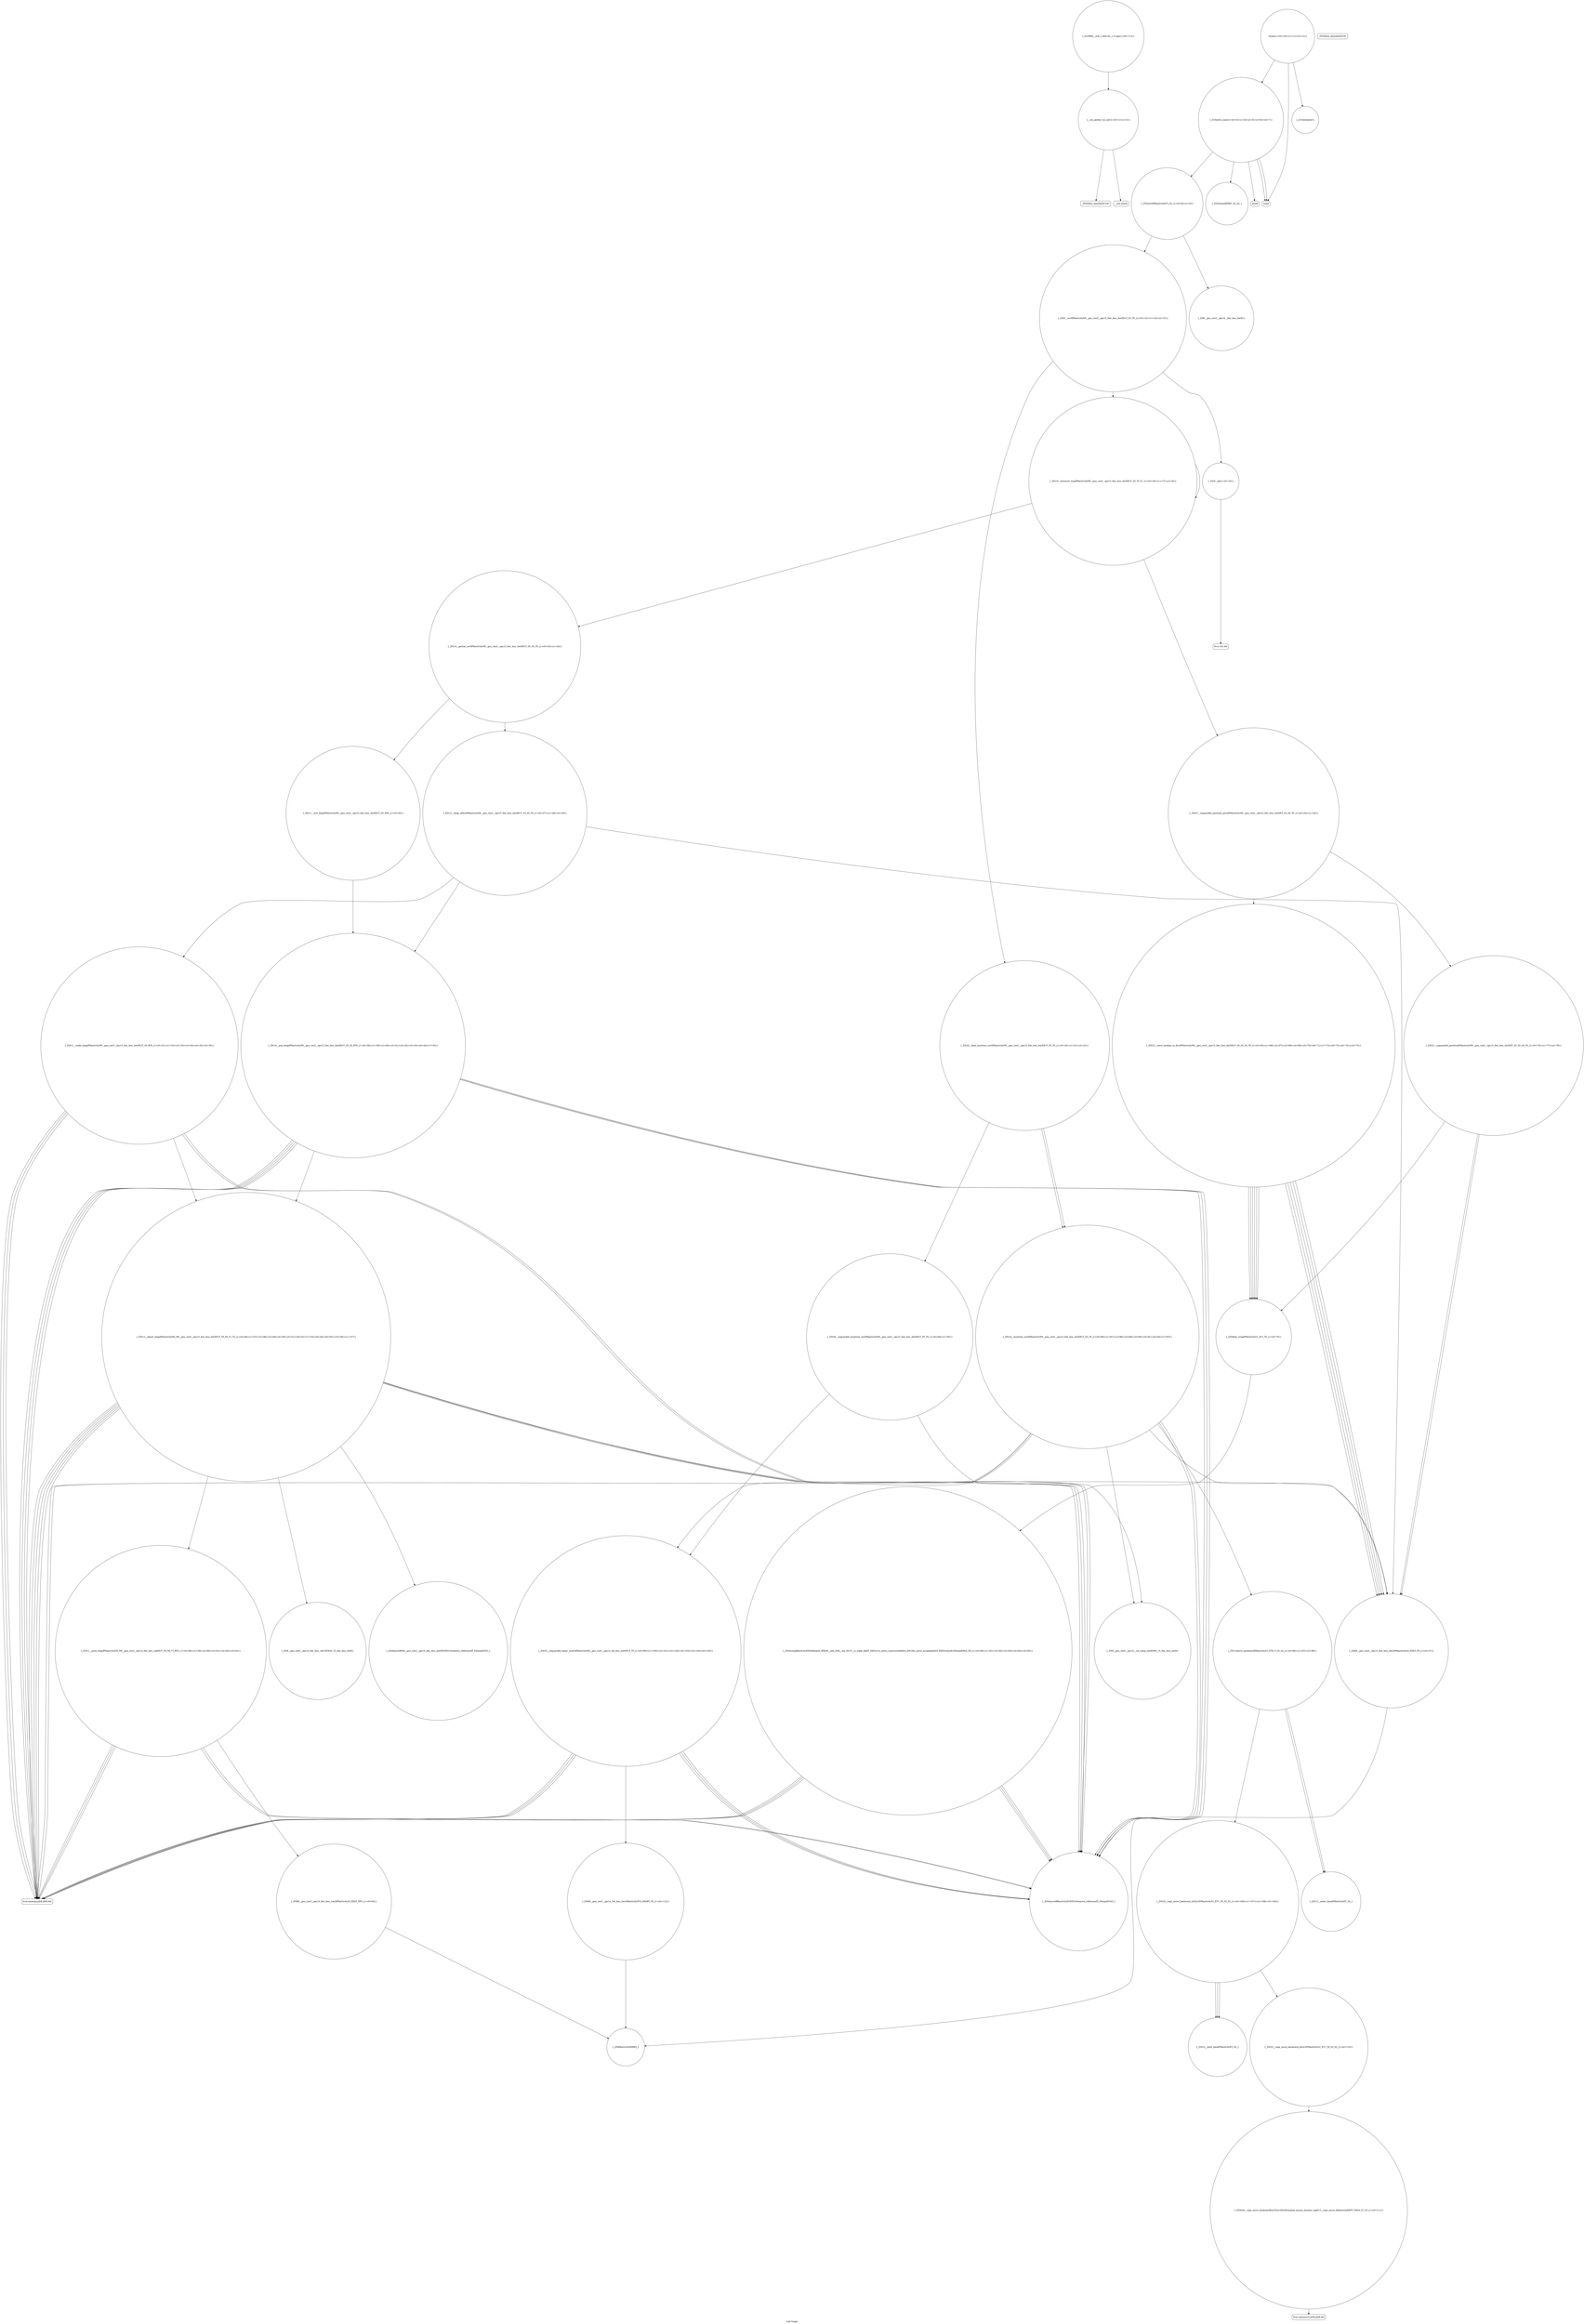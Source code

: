 digraph "Call Graph" {
	label="Call Graph";

	Node0x55b1a511d9d0 [shape=record,shape=circle,label="{__cxx_global_var_init|{<s0>1|<s1>2}}"];
	Node0x55b1a511d9d0:s0 -> Node0x55b1a511da50[color=black];
	Node0x55b1a511d9d0:s1 -> Node0x55b1a52d32e0[color=black];
	Node0x55b1a52d47e0 [shape=record,shape=circle,label="{_ZNSt20__copy_move_backwardILb1ELb1ESt26random_access_iterator_tagE13__copy_move_bI8activityEEPT_PKS4_S7_S5_|{<s0>111}}"];
	Node0x55b1a52d47e0:s0 -> Node0x55b1a52d4860[color=black];
	Node0x55b1a52d34e0 [shape=record,shape=circle,label="{_ZSt4sortIP8activityEvT_S2_|{<s0>8|<s1>9}}"];
	Node0x55b1a52d34e0:s0 -> Node0x55b1a52d3760[color=black];
	Node0x55b1a52d34e0:s1 -> Node0x55b1a52d36e0[color=black];
	Node0x55b1a52d3860 [shape=record,shape=circle,label="{_ZSt4__lgl|{<s0>19}}"];
	Node0x55b1a52d3860:s0 -> Node0x55b1a52d42e0[color=black];
	Node0x55b1a52d3be0 [shape=record,shape=circle,label="{_ZNK9__gnu_cxx5__ops15_Iter_less_iterclIP8activityS4_EEbT_T0_|{<s0>37}}"];
	Node0x55b1a52d3be0:s0 -> Node0x55b1a52d4060[color=black];
	Node0x55b1a52d3f60 [shape=record,shape=circle,label="{_ZSt11__push_heapIP8activitylS0_N9__gnu_cxx5__ops14_Iter_less_valEEvT_T0_S6_T1_RT2_|{<s0>58|<s1>59|<s2>60|<s3>61|<s4>62|<s5>63}}"];
	Node0x55b1a52d3f60:s0 -> Node0x55b1a52d3d60[color=black];
	Node0x55b1a52d3f60:s1 -> Node0x55b1a52d3fe0[color=black];
	Node0x55b1a52d3f60:s2 -> Node0x55b1a52d3ce0[color=black];
	Node0x55b1a52d3f60:s3 -> Node0x55b1a52d3d60[color=black];
	Node0x55b1a52d3f60:s4 -> Node0x55b1a52d3ce0[color=black];
	Node0x55b1a52d3f60:s5 -> Node0x55b1a52d3d60[color=black];
	Node0x55b1a52d42e0 [shape=record,shape=Mrecord,label="{llvm.ctlz.i64}"];
	Node0x55b1a52d4660 [shape=record,shape=circle,label="{_ZSt12__miter_baseIP8activityET_S2_}"];
	Node0x55b1a52d3360 [shape=record,shape=circle,label="{_Z10initializev}"];
	Node0x55b1a52d36e0 [shape=record,shape=circle,label="{_ZSt6__sortIP8activityN9__gnu_cxx5__ops15_Iter_less_iterEEvT_S5_T0_|{<s0>13|<s1>14|<s2>15}}"];
	Node0x55b1a52d36e0:s0 -> Node0x55b1a52d3860[color=black];
	Node0x55b1a52d36e0:s1 -> Node0x55b1a52d37e0[color=black];
	Node0x55b1a52d36e0:s2 -> Node0x55b1a52d38e0[color=black];
	Node0x55b1a52d3a60 [shape=record,shape=circle,label="{_ZSt13__heap_selectIP8activityN9__gnu_cxx5__ops15_Iter_less_iterEEvT_S5_S5_T0_|{<s0>27|<s1>28|<s2>29}}"];
	Node0x55b1a52d3a60:s0 -> Node0x55b1a52d3b60[color=black];
	Node0x55b1a52d3a60:s1 -> Node0x55b1a52d3be0[color=black];
	Node0x55b1a52d3a60:s2 -> Node0x55b1a52d3c60[color=black];
	Node0x55b1a52d3de0 [shape=record,shape=circle,label="{_ZSt13__adjust_heapIP8activitylS0_N9__gnu_cxx5__ops15_Iter_less_iterEEvT_T0_S6_T1_T2_|{<s0>46|<s1>47|<s2>48|<s3>49|<s4>50|<s5>51|<s6>52|<s7>53|<s8>54|<s9>55|<s10>56|<s11>57}}"];
	Node0x55b1a52d3de0:s0 -> Node0x55b1a52d3d60[color=black];
	Node0x55b1a52d3de0:s1 -> Node0x55b1a52d3be0[color=black];
	Node0x55b1a52d3de0:s2 -> Node0x55b1a52d3ce0[color=black];
	Node0x55b1a52d3de0:s3 -> Node0x55b1a52d3d60[color=black];
	Node0x55b1a52d3de0:s4 -> Node0x55b1a52d3ce0[color=black];
	Node0x55b1a52d3de0:s5 -> Node0x55b1a52d3d60[color=black];
	Node0x55b1a52d3de0:s6 -> Node0x55b1a52d3e60[color=black];
	Node0x55b1a52d3de0:s7 -> Node0x55b1a52d3ee0[color=black];
	Node0x55b1a52d3de0:s8 -> Node0x55b1a52d3ce0[color=black];
	Node0x55b1a52d3de0:s9 -> Node0x55b1a52d3d60[color=black];
	Node0x55b1a52d3de0:s10 -> Node0x55b1a52d3d60[color=black];
	Node0x55b1a52d3de0:s11 -> Node0x55b1a52d3f60[color=black];
	Node0x55b1a52d4160 [shape=record,shape=circle,label="{_ZSt21__unguarded_partitionIP8activityN9__gnu_cxx5__ops15_Iter_less_iterEET_S5_S5_S5_T0_|{<s0>76|<s1>77|<s2>78}}"];
	Node0x55b1a52d4160:s0 -> Node0x55b1a52d3be0[color=black];
	Node0x55b1a52d4160:s1 -> Node0x55b1a52d3be0[color=black];
	Node0x55b1a52d4160:s2 -> Node0x55b1a52d41e0[color=black];
	Node0x55b1a52d44e0 [shape=record,shape=circle,label="{_ZSt25__unguarded_linear_insertIP8activityN9__gnu_cxx5__ops14_Val_less_iterEEvT_T0_|{<s0>99|<s1>100|<s2>101|<s3>102|<s4>103|<s5>104|<s6>105}}"];
	Node0x55b1a52d44e0:s0 -> Node0x55b1a52d3ce0[color=black];
	Node0x55b1a52d44e0:s1 -> Node0x55b1a52d3d60[color=black];
	Node0x55b1a52d44e0:s2 -> Node0x55b1a52d48e0[color=black];
	Node0x55b1a52d44e0:s3 -> Node0x55b1a52d3ce0[color=black];
	Node0x55b1a52d44e0:s4 -> Node0x55b1a52d3d60[color=black];
	Node0x55b1a52d44e0:s5 -> Node0x55b1a52d3ce0[color=black];
	Node0x55b1a52d44e0:s6 -> Node0x55b1a52d3d60[color=black];
	Node0x55b1a511da50 [shape=record,shape=Mrecord,label="{_ZNSt8ios_base4InitC1Ev}"];
	Node0x55b1a52d4860 [shape=record,shape=Mrecord,label="{llvm.memmove.p0i8.p0i8.i64}"];
	Node0x55b1a52d3560 [shape=record,shape=circle,label="{_ZSt3maxIdERKT_S2_S2_}"];
	Node0x55b1a52d38e0 [shape=record,shape=circle,label="{_ZSt22__final_insertion_sortIP8activityN9__gnu_cxx5__ops15_Iter_less_iterEEvT_S5_T0_|{<s0>20|<s1>21|<s2>22}}"];
	Node0x55b1a52d38e0:s0 -> Node0x55b1a52d4360[color=black];
	Node0x55b1a52d38e0:s1 -> Node0x55b1a52d43e0[color=black];
	Node0x55b1a52d38e0:s2 -> Node0x55b1a52d4360[color=black];
	Node0x55b1a52d3c60 [shape=record,shape=circle,label="{_ZSt10__pop_heapIP8activityN9__gnu_cxx5__ops15_Iter_less_iterEEvT_S5_S5_RT0_|{<s0>38|<s1>39|<s2>40|<s3>41|<s4>42|<s5>43|<s6>44|<s7>45}}"];
	Node0x55b1a52d3c60:s0 -> Node0x55b1a52d3ce0[color=black];
	Node0x55b1a52d3c60:s1 -> Node0x55b1a52d3d60[color=black];
	Node0x55b1a52d3c60:s2 -> Node0x55b1a52d3ce0[color=black];
	Node0x55b1a52d3c60:s3 -> Node0x55b1a52d3d60[color=black];
	Node0x55b1a52d3c60:s4 -> Node0x55b1a52d3ce0[color=black];
	Node0x55b1a52d3c60:s5 -> Node0x55b1a52d3d60[color=black];
	Node0x55b1a52d3c60:s6 -> Node0x55b1a52d3d60[color=black];
	Node0x55b1a52d3c60:s7 -> Node0x55b1a52d3de0[color=black];
	Node0x55b1a52d3fe0 [shape=record,shape=circle,label="{_ZNK9__gnu_cxx5__ops14_Iter_less_valclIP8activityS3_EEbT_RT0_|{<s0>64}}"];
	Node0x55b1a52d3fe0:s0 -> Node0x55b1a52d4060[color=black];
	Node0x55b1a52d4360 [shape=record,shape=circle,label="{_ZSt16__insertion_sortIP8activityN9__gnu_cxx5__ops15_Iter_less_iterEEvT_S5_T0_|{<s0>86|<s1>87|<s2>88|<s3>89|<s4>90|<s5>91|<s6>92|<s7>93}}"];
	Node0x55b1a52d4360:s0 -> Node0x55b1a52d3be0[color=black];
	Node0x55b1a52d4360:s1 -> Node0x55b1a52d3ce0[color=black];
	Node0x55b1a52d4360:s2 -> Node0x55b1a52d3d60[color=black];
	Node0x55b1a52d4360:s3 -> Node0x55b1a52d4460[color=black];
	Node0x55b1a52d4360:s4 -> Node0x55b1a52d3ce0[color=black];
	Node0x55b1a52d4360:s5 -> Node0x55b1a52d3d60[color=black];
	Node0x55b1a52d4360:s6 -> Node0x55b1a52d4560[color=black];
	Node0x55b1a52d4360:s7 -> Node0x55b1a52d44e0[color=black];
	Node0x55b1a52d46e0 [shape=record,shape=circle,label="{_ZSt22__copy_move_backward_aILb1EP8activityS1_ET1_T0_S3_S2_|{<s0>110}}"];
	Node0x55b1a52d46e0:s0 -> Node0x55b1a52d47e0[color=black];
	Node0x55b1a52d33e0 [shape=record,shape=circle,label="{_Z10solve_casei|{<s0>3|<s1>4|<s2>5|<s3>6|<s4>7}}"];
	Node0x55b1a52d33e0:s0 -> Node0x55b1a52d3460[color=black];
	Node0x55b1a52d33e0:s1 -> Node0x55b1a52d3460[color=black];
	Node0x55b1a52d33e0:s2 -> Node0x55b1a52d34e0[color=black];
	Node0x55b1a52d33e0:s3 -> Node0x55b1a52d3560[color=black];
	Node0x55b1a52d33e0:s4 -> Node0x55b1a52d35e0[color=black];
	Node0x55b1a52d3760 [shape=record,shape=circle,label="{_ZN9__gnu_cxx5__ops16__iter_less_iterEv}"];
	Node0x55b1a52d3ae0 [shape=record,shape=circle,label="{_ZSt11__sort_heapIP8activityN9__gnu_cxx5__ops15_Iter_less_iterEEvT_S5_RT0_|{<s0>30}}"];
	Node0x55b1a52d3ae0:s0 -> Node0x55b1a52d3c60[color=black];
	Node0x55b1a52d3e60 [shape=record,shape=circle,label="{_ZSt4moveIRN9__gnu_cxx5__ops15_Iter_less_iterEEONSt16remove_referenceIT_E4typeEOS5_}"];
	Node0x55b1a52d41e0 [shape=record,shape=circle,label="{_ZSt9iter_swapIP8activityS1_EvT_T0_|{<s0>79}}"];
	Node0x55b1a52d41e0:s0 -> Node0x55b1a52d4260[color=black];
	Node0x55b1a52d4560 [shape=record,shape=circle,label="{_ZN9__gnu_cxx5__ops15__val_comp_iterENS0_15_Iter_less_iterE}"];
	Node0x55b1a52d3260 [shape=record,shape=Mrecord,label="{_ZNSt8ios_base4InitD1Ev}"];
	Node0x55b1a52d48e0 [shape=record,shape=circle,label="{_ZNK9__gnu_cxx5__ops14_Val_less_iterclI8activityPS3_EEbRT_T0_|{<s0>112}}"];
	Node0x55b1a52d48e0:s0 -> Node0x55b1a52d4060[color=black];
	Node0x55b1a52d35e0 [shape=record,shape=Mrecord,label="{printf}"];
	Node0x55b1a52d3960 [shape=record,shape=circle,label="{_ZSt14__partial_sortIP8activityN9__gnu_cxx5__ops15_Iter_less_iterEEvT_S5_S5_T0_|{<s0>23|<s1>24}}"];
	Node0x55b1a52d3960:s0 -> Node0x55b1a52d3a60[color=black];
	Node0x55b1a52d3960:s1 -> Node0x55b1a52d3ae0[color=black];
	Node0x55b1a52d3ce0 [shape=record,shape=circle,label="{_ZSt4moveIR8activityEONSt16remove_referenceIT_E4typeEOS3_}"];
	Node0x55b1a52d4060 [shape=record,shape=circle,label="{_ZNK8activityltERKS_}"];
	Node0x55b1a52d43e0 [shape=record,shape=circle,label="{_ZSt26__unguarded_insertion_sortIP8activityN9__gnu_cxx5__ops15_Iter_less_iterEEvT_S5_T0_|{<s0>94|<s1>95}}"];
	Node0x55b1a52d43e0:s0 -> Node0x55b1a52d4560[color=black];
	Node0x55b1a52d43e0:s1 -> Node0x55b1a52d44e0[color=black];
	Node0x55b1a52d4760 [shape=record,shape=circle,label="{_ZSt12__niter_baseIP8activityET_S2_}"];
	Node0x55b1a52d3460 [shape=record,shape=Mrecord,label="{scanf}"];
	Node0x55b1a52d37e0 [shape=record,shape=circle,label="{_ZSt16__introsort_loopIP8activitylN9__gnu_cxx5__ops15_Iter_less_iterEEvT_S5_T0_T1_|{<s0>16|<s1>17|<s2>18}}"];
	Node0x55b1a52d37e0:s0 -> Node0x55b1a52d3960[color=black];
	Node0x55b1a52d37e0:s1 -> Node0x55b1a52d39e0[color=black];
	Node0x55b1a52d37e0:s2 -> Node0x55b1a52d37e0[color=black];
	Node0x55b1a52d3b60 [shape=record,shape=circle,label="{_ZSt11__make_heapIP8activityN9__gnu_cxx5__ops15_Iter_less_iterEEvT_S5_RT0_|{<s0>31|<s1>32|<s2>33|<s3>34|<s4>35|<s5>36}}"];
	Node0x55b1a52d3b60:s0 -> Node0x55b1a52d3ce0[color=black];
	Node0x55b1a52d3b60:s1 -> Node0x55b1a52d3d60[color=black];
	Node0x55b1a52d3b60:s2 -> Node0x55b1a52d3ce0[color=black];
	Node0x55b1a52d3b60:s3 -> Node0x55b1a52d3d60[color=black];
	Node0x55b1a52d3b60:s4 -> Node0x55b1a52d3d60[color=black];
	Node0x55b1a52d3b60:s5 -> Node0x55b1a52d3de0[color=black];
	Node0x55b1a52d3ee0 [shape=record,shape=circle,label="{_ZN9__gnu_cxx5__ops14_Iter_less_valC2ENS0_15_Iter_less_iterE}"];
	Node0x55b1a52d4260 [shape=record,shape=circle,label="{_ZSt4swapI8activityENSt9enable_ifIXsr6__and_ISt6__not_ISt15__is_tuple_likeIT_EESt21is_move_constructibleIS4_ESt18is_move_assignableIS4_EEE5valueEvE4typeERS4_SD_|{<s0>80|<s1>81|<s2>82|<s3>83|<s4>84|<s5>85}}"];
	Node0x55b1a52d4260:s0 -> Node0x55b1a52d3ce0[color=black];
	Node0x55b1a52d4260:s1 -> Node0x55b1a52d3d60[color=black];
	Node0x55b1a52d4260:s2 -> Node0x55b1a52d3ce0[color=black];
	Node0x55b1a52d4260:s3 -> Node0x55b1a52d3d60[color=black];
	Node0x55b1a52d4260:s4 -> Node0x55b1a52d3ce0[color=black];
	Node0x55b1a52d4260:s5 -> Node0x55b1a52d3d60[color=black];
	Node0x55b1a52d45e0 [shape=record,shape=circle,label="{_ZSt23__copy_move_backward_a2ILb1EP8activityS1_ET1_T0_S3_S2_|{<s0>106|<s1>107|<s2>108|<s3>109}}"];
	Node0x55b1a52d45e0:s0 -> Node0x55b1a52d4760[color=black];
	Node0x55b1a52d45e0:s1 -> Node0x55b1a52d4760[color=black];
	Node0x55b1a52d45e0:s2 -> Node0x55b1a52d4760[color=black];
	Node0x55b1a52d45e0:s3 -> Node0x55b1a52d46e0[color=black];
	Node0x55b1a52d32e0 [shape=record,shape=Mrecord,label="{__cxa_atexit}"];
	Node0x55b1a52d5980 [shape=record,shape=circle,label="{_GLOBAL__sub_I_neal.wu_1_0.cpp|{<s0>113}}"];
	Node0x55b1a52d5980:s0 -> Node0x55b1a511d9d0[color=black];
	Node0x55b1a52d3660 [shape=record,shape=circle,label="{main|{<s0>10|<s1>11|<s2>12}}"];
	Node0x55b1a52d3660:s0 -> Node0x55b1a52d3360[color=black];
	Node0x55b1a52d3660:s1 -> Node0x55b1a52d3460[color=black];
	Node0x55b1a52d3660:s2 -> Node0x55b1a52d33e0[color=black];
	Node0x55b1a52d39e0 [shape=record,shape=circle,label="{_ZSt27__unguarded_partition_pivotIP8activityN9__gnu_cxx5__ops15_Iter_less_iterEET_S5_S5_T0_|{<s0>25|<s1>26}}"];
	Node0x55b1a52d39e0:s0 -> Node0x55b1a52d40e0[color=black];
	Node0x55b1a52d39e0:s1 -> Node0x55b1a52d4160[color=black];
	Node0x55b1a52d3d60 [shape=record,shape=Mrecord,label="{llvm.memcpy.p0i8.p0i8.i64}"];
	Node0x55b1a52d40e0 [shape=record,shape=circle,label="{_ZSt22__move_median_to_firstIP8activityN9__gnu_cxx5__ops15_Iter_less_iterEEvT_S5_S5_S5_T0_|{<s0>65|<s1>66|<s2>67|<s3>68|<s4>69|<s5>70|<s6>71|<s7>72|<s8>73|<s9>74|<s10>75}}"];
	Node0x55b1a52d40e0:s0 -> Node0x55b1a52d3be0[color=black];
	Node0x55b1a52d40e0:s1 -> Node0x55b1a52d3be0[color=black];
	Node0x55b1a52d40e0:s2 -> Node0x55b1a52d41e0[color=black];
	Node0x55b1a52d40e0:s3 -> Node0x55b1a52d3be0[color=black];
	Node0x55b1a52d40e0:s4 -> Node0x55b1a52d41e0[color=black];
	Node0x55b1a52d40e0:s5 -> Node0x55b1a52d41e0[color=black];
	Node0x55b1a52d40e0:s6 -> Node0x55b1a52d3be0[color=black];
	Node0x55b1a52d40e0:s7 -> Node0x55b1a52d41e0[color=black];
	Node0x55b1a52d40e0:s8 -> Node0x55b1a52d3be0[color=black];
	Node0x55b1a52d40e0:s9 -> Node0x55b1a52d41e0[color=black];
	Node0x55b1a52d40e0:s10 -> Node0x55b1a52d41e0[color=black];
	Node0x55b1a52d4460 [shape=record,shape=circle,label="{_ZSt13move_backwardIP8activityS1_ET0_T_S3_S2_|{<s0>96|<s1>97|<s2>98}}"];
	Node0x55b1a52d4460:s0 -> Node0x55b1a52d4660[color=black];
	Node0x55b1a52d4460:s1 -> Node0x55b1a52d4660[color=black];
	Node0x55b1a52d4460:s2 -> Node0x55b1a52d45e0[color=black];
}
